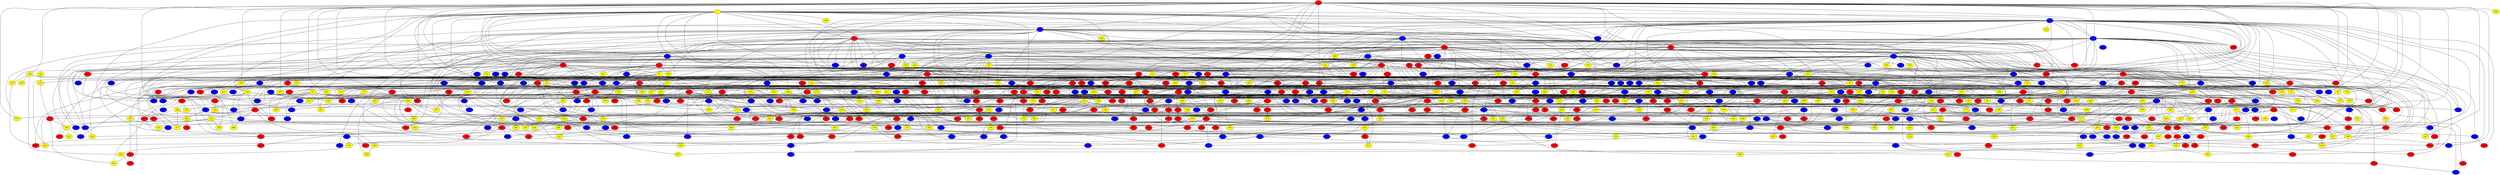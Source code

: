 graph {
0 [style = filled fillcolor = red];
1 [style = filled fillcolor = yellow];
2 [style = filled fillcolor = blue];
3 [style = filled fillcolor = blue];
4 [style = filled fillcolor = blue];
5 [style = filled fillcolor = red];
6 [style = filled fillcolor = blue];
7 [style = filled fillcolor = blue];
8 [style = filled fillcolor = blue];
9 [style = filled fillcolor = blue];
10 [style = filled fillcolor = red];
11 [style = filled fillcolor = blue];
12 [style = filled fillcolor = red];
13 [style = filled fillcolor = red];
14 [style = filled fillcolor = blue];
15 [style = filled fillcolor = blue];
16 [style = filled fillcolor = yellow];
17 [style = filled fillcolor = blue];
18 [style = filled fillcolor = yellow];
19 [style = filled fillcolor = red];
20 [style = filled fillcolor = red];
21 [style = filled fillcolor = red];
22 [style = filled fillcolor = red];
23 [style = filled fillcolor = red];
24 [style = filled fillcolor = yellow];
25 [style = filled fillcolor = yellow];
26 [style = filled fillcolor = red];
27 [style = filled fillcolor = red];
28 [style = filled fillcolor = blue];
29 [style = filled fillcolor = blue];
30 [style = filled fillcolor = blue];
31 [style = filled fillcolor = yellow];
32 [style = filled fillcolor = yellow];
33 [style = filled fillcolor = yellow];
34 [style = filled fillcolor = yellow];
35 [style = filled fillcolor = blue];
36 [style = filled fillcolor = blue];
37 [style = filled fillcolor = red];
38 [style = filled fillcolor = blue];
39 [style = filled fillcolor = red];
40 [style = filled fillcolor = yellow];
41 [style = filled fillcolor = yellow];
42 [style = filled fillcolor = blue];
43 [style = filled fillcolor = red];
44 [style = filled fillcolor = blue];
45 [style = filled fillcolor = blue];
46 [style = filled fillcolor = blue];
47 [style = filled fillcolor = red];
48 [style = filled fillcolor = red];
49 [style = filled fillcolor = red];
50 [style = filled fillcolor = red];
51 [style = filled fillcolor = blue];
52 [style = filled fillcolor = blue];
53 [style = filled fillcolor = red];
54 [style = filled fillcolor = yellow];
55 [style = filled fillcolor = red];
56 [style = filled fillcolor = blue];
57 [style = filled fillcolor = blue];
58 [style = filled fillcolor = red];
59 [style = filled fillcolor = yellow];
60 [style = filled fillcolor = yellow];
61 [style = filled fillcolor = blue];
62 [style = filled fillcolor = yellow];
63 [style = filled fillcolor = blue];
64 [style = filled fillcolor = blue];
65 [style = filled fillcolor = yellow];
66 [style = filled fillcolor = blue];
67 [style = filled fillcolor = blue];
68 [style = filled fillcolor = red];
69 [style = filled fillcolor = blue];
70 [style = filled fillcolor = blue];
71 [style = filled fillcolor = red];
72 [style = filled fillcolor = yellow];
73 [style = filled fillcolor = red];
74 [style = filled fillcolor = red];
75 [style = filled fillcolor = yellow];
76 [style = filled fillcolor = red];
77 [style = filled fillcolor = yellow];
78 [style = filled fillcolor = blue];
79 [style = filled fillcolor = blue];
80 [style = filled fillcolor = blue];
81 [style = filled fillcolor = red];
82 [style = filled fillcolor = yellow];
83 [style = filled fillcolor = yellow];
84 [style = filled fillcolor = yellow];
85 [style = filled fillcolor = blue];
86 [style = filled fillcolor = blue];
87 [style = filled fillcolor = yellow];
88 [style = filled fillcolor = red];
89 [style = filled fillcolor = red];
90 [style = filled fillcolor = yellow];
91 [style = filled fillcolor = red];
92 [style = filled fillcolor = red];
93 [style = filled fillcolor = yellow];
94 [style = filled fillcolor = blue];
95 [style = filled fillcolor = red];
96 [style = filled fillcolor = red];
97 [style = filled fillcolor = blue];
98 [style = filled fillcolor = red];
99 [style = filled fillcolor = yellow];
100 [style = filled fillcolor = yellow];
101 [style = filled fillcolor = red];
102 [style = filled fillcolor = red];
103 [style = filled fillcolor = red];
104 [style = filled fillcolor = yellow];
105 [style = filled fillcolor = red];
106 [style = filled fillcolor = yellow];
107 [style = filled fillcolor = yellow];
108 [style = filled fillcolor = yellow];
109 [style = filled fillcolor = yellow];
110 [style = filled fillcolor = blue];
111 [style = filled fillcolor = red];
112 [style = filled fillcolor = red];
113 [style = filled fillcolor = red];
114 [style = filled fillcolor = yellow];
115 [style = filled fillcolor = red];
116 [style = filled fillcolor = red];
117 [style = filled fillcolor = blue];
118 [style = filled fillcolor = blue];
119 [style = filled fillcolor = yellow];
120 [style = filled fillcolor = red];
121 [style = filled fillcolor = yellow];
122 [style = filled fillcolor = yellow];
123 [style = filled fillcolor = red];
124 [style = filled fillcolor = red];
125 [style = filled fillcolor = blue];
126 [style = filled fillcolor = blue];
127 [style = filled fillcolor = yellow];
128 [style = filled fillcolor = yellow];
129 [style = filled fillcolor = blue];
130 [style = filled fillcolor = blue];
131 [style = filled fillcolor = red];
132 [style = filled fillcolor = yellow];
133 [style = filled fillcolor = red];
134 [style = filled fillcolor = blue];
135 [style = filled fillcolor = red];
136 [style = filled fillcolor = red];
137 [style = filled fillcolor = yellow];
138 [style = filled fillcolor = red];
139 [style = filled fillcolor = blue];
140 [style = filled fillcolor = yellow];
141 [style = filled fillcolor = blue];
142 [style = filled fillcolor = yellow];
143 [style = filled fillcolor = red];
144 [style = filled fillcolor = red];
145 [style = filled fillcolor = blue];
146 [style = filled fillcolor = yellow];
147 [style = filled fillcolor = yellow];
148 [style = filled fillcolor = blue];
149 [style = filled fillcolor = red];
150 [style = filled fillcolor = red];
151 [style = filled fillcolor = blue];
152 [style = filled fillcolor = yellow];
153 [style = filled fillcolor = red];
154 [style = filled fillcolor = blue];
155 [style = filled fillcolor = blue];
156 [style = filled fillcolor = yellow];
157 [style = filled fillcolor = red];
158 [style = filled fillcolor = blue];
159 [style = filled fillcolor = red];
160 [style = filled fillcolor = blue];
161 [style = filled fillcolor = red];
162 [style = filled fillcolor = blue];
163 [style = filled fillcolor = yellow];
164 [style = filled fillcolor = red];
165 [style = filled fillcolor = red];
166 [style = filled fillcolor = red];
167 [style = filled fillcolor = yellow];
168 [style = filled fillcolor = blue];
169 [style = filled fillcolor = red];
170 [style = filled fillcolor = red];
171 [style = filled fillcolor = yellow];
172 [style = filled fillcolor = red];
173 [style = filled fillcolor = yellow];
174 [style = filled fillcolor = red];
175 [style = filled fillcolor = blue];
176 [style = filled fillcolor = blue];
177 [style = filled fillcolor = yellow];
178 [style = filled fillcolor = yellow];
179 [style = filled fillcolor = blue];
180 [style = filled fillcolor = yellow];
181 [style = filled fillcolor = yellow];
182 [style = filled fillcolor = blue];
183 [style = filled fillcolor = red];
184 [style = filled fillcolor = red];
185 [style = filled fillcolor = yellow];
186 [style = filled fillcolor = red];
187 [style = filled fillcolor = red];
188 [style = filled fillcolor = yellow];
189 [style = filled fillcolor = yellow];
190 [style = filled fillcolor = blue];
191 [style = filled fillcolor = red];
192 [style = filled fillcolor = red];
193 [style = filled fillcolor = blue];
194 [style = filled fillcolor = blue];
195 [style = filled fillcolor = yellow];
196 [style = filled fillcolor = red];
197 [style = filled fillcolor = red];
198 [style = filled fillcolor = yellow];
199 [style = filled fillcolor = yellow];
200 [style = filled fillcolor = red];
201 [style = filled fillcolor = yellow];
202 [style = filled fillcolor = yellow];
203 [style = filled fillcolor = red];
204 [style = filled fillcolor = red];
205 [style = filled fillcolor = red];
206 [style = filled fillcolor = red];
207 [style = filled fillcolor = yellow];
208 [style = filled fillcolor = yellow];
209 [style = filled fillcolor = yellow];
210 [style = filled fillcolor = yellow];
211 [style = filled fillcolor = red];
212 [style = filled fillcolor = red];
213 [style = filled fillcolor = red];
214 [style = filled fillcolor = yellow];
215 [style = filled fillcolor = yellow];
216 [style = filled fillcolor = red];
217 [style = filled fillcolor = yellow];
218 [style = filled fillcolor = blue];
219 [style = filled fillcolor = blue];
220 [style = filled fillcolor = yellow];
221 [style = filled fillcolor = red];
222 [style = filled fillcolor = red];
223 [style = filled fillcolor = yellow];
224 [style = filled fillcolor = yellow];
225 [style = filled fillcolor = blue];
226 [style = filled fillcolor = yellow];
227 [style = filled fillcolor = yellow];
228 [style = filled fillcolor = blue];
229 [style = filled fillcolor = red];
230 [style = filled fillcolor = red];
231 [style = filled fillcolor = yellow];
232 [style = filled fillcolor = yellow];
233 [style = filled fillcolor = red];
234 [style = filled fillcolor = red];
235 [style = filled fillcolor = red];
236 [style = filled fillcolor = yellow];
237 [style = filled fillcolor = red];
238 [style = filled fillcolor = yellow];
239 [style = filled fillcolor = red];
240 [style = filled fillcolor = red];
241 [style = filled fillcolor = yellow];
242 [style = filled fillcolor = blue];
243 [style = filled fillcolor = yellow];
244 [style = filled fillcolor = blue];
245 [style = filled fillcolor = blue];
246 [style = filled fillcolor = blue];
247 [style = filled fillcolor = blue];
248 [style = filled fillcolor = yellow];
249 [style = filled fillcolor = blue];
250 [style = filled fillcolor = red];
251 [style = filled fillcolor = yellow];
252 [style = filled fillcolor = yellow];
253 [style = filled fillcolor = red];
254 [style = filled fillcolor = blue];
255 [style = filled fillcolor = red];
256 [style = filled fillcolor = blue];
257 [style = filled fillcolor = red];
258 [style = filled fillcolor = yellow];
259 [style = filled fillcolor = blue];
260 [style = filled fillcolor = yellow];
261 [style = filled fillcolor = red];
262 [style = filled fillcolor = red];
263 [style = filled fillcolor = red];
264 [style = filled fillcolor = red];
265 [style = filled fillcolor = yellow];
266 [style = filled fillcolor = red];
267 [style = filled fillcolor = yellow];
268 [style = filled fillcolor = yellow];
269 [style = filled fillcolor = red];
270 [style = filled fillcolor = yellow];
271 [style = filled fillcolor = yellow];
272 [style = filled fillcolor = red];
273 [style = filled fillcolor = red];
274 [style = filled fillcolor = blue];
275 [style = filled fillcolor = red];
276 [style = filled fillcolor = yellow];
277 [style = filled fillcolor = yellow];
278 [style = filled fillcolor = red];
279 [style = filled fillcolor = red];
280 [style = filled fillcolor = yellow];
281 [style = filled fillcolor = red];
282 [style = filled fillcolor = blue];
283 [style = filled fillcolor = yellow];
284 [style = filled fillcolor = red];
285 [style = filled fillcolor = red];
286 [style = filled fillcolor = blue];
287 [style = filled fillcolor = yellow];
288 [style = filled fillcolor = blue];
289 [style = filled fillcolor = red];
290 [style = filled fillcolor = blue];
291 [style = filled fillcolor = blue];
292 [style = filled fillcolor = yellow];
293 [style = filled fillcolor = yellow];
294 [style = filled fillcolor = yellow];
295 [style = filled fillcolor = yellow];
296 [style = filled fillcolor = yellow];
297 [style = filled fillcolor = red];
298 [style = filled fillcolor = blue];
299 [style = filled fillcolor = red];
300 [style = filled fillcolor = yellow];
301 [style = filled fillcolor = red];
302 [style = filled fillcolor = yellow];
303 [style = filled fillcolor = yellow];
304 [style = filled fillcolor = red];
305 [style = filled fillcolor = red];
306 [style = filled fillcolor = red];
307 [style = filled fillcolor = yellow];
308 [style = filled fillcolor = yellow];
309 [style = filled fillcolor = blue];
310 [style = filled fillcolor = red];
311 [style = filled fillcolor = red];
312 [style = filled fillcolor = yellow];
313 [style = filled fillcolor = red];
314 [style = filled fillcolor = yellow];
315 [style = filled fillcolor = red];
316 [style = filled fillcolor = yellow];
317 [style = filled fillcolor = yellow];
318 [style = filled fillcolor = red];
319 [style = filled fillcolor = yellow];
320 [style = filled fillcolor = red];
321 [style = filled fillcolor = red];
322 [style = filled fillcolor = yellow];
323 [style = filled fillcolor = red];
324 [style = filled fillcolor = red];
325 [style = filled fillcolor = blue];
326 [style = filled fillcolor = yellow];
327 [style = filled fillcolor = red];
328 [style = filled fillcolor = blue];
329 [style = filled fillcolor = red];
330 [style = filled fillcolor = yellow];
331 [style = filled fillcolor = blue];
332 [style = filled fillcolor = yellow];
333 [style = filled fillcolor = yellow];
334 [style = filled fillcolor = yellow];
335 [style = filled fillcolor = red];
336 [style = filled fillcolor = blue];
337 [style = filled fillcolor = blue];
338 [style = filled fillcolor = yellow];
339 [style = filled fillcolor = blue];
340 [style = filled fillcolor = yellow];
341 [style = filled fillcolor = blue];
342 [style = filled fillcolor = blue];
343 [style = filled fillcolor = blue];
344 [style = filled fillcolor = red];
345 [style = filled fillcolor = red];
346 [style = filled fillcolor = red];
347 [style = filled fillcolor = red];
348 [style = filled fillcolor = blue];
349 [style = filled fillcolor = yellow];
350 [style = filled fillcolor = blue];
351 [style = filled fillcolor = red];
352 [style = filled fillcolor = yellow];
353 [style = filled fillcolor = yellow];
354 [style = filled fillcolor = red];
355 [style = filled fillcolor = yellow];
356 [style = filled fillcolor = red];
357 [style = filled fillcolor = yellow];
358 [style = filled fillcolor = yellow];
359 [style = filled fillcolor = blue];
360 [style = filled fillcolor = blue];
361 [style = filled fillcolor = blue];
362 [style = filled fillcolor = yellow];
363 [style = filled fillcolor = blue];
364 [style = filled fillcolor = blue];
365 [style = filled fillcolor = red];
366 [style = filled fillcolor = yellow];
367 [style = filled fillcolor = yellow];
368 [style = filled fillcolor = yellow];
369 [style = filled fillcolor = red];
370 [style = filled fillcolor = red];
371 [style = filled fillcolor = yellow];
372 [style = filled fillcolor = yellow];
373 [style = filled fillcolor = red];
374 [style = filled fillcolor = yellow];
375 [style = filled fillcolor = red];
376 [style = filled fillcolor = yellow];
377 [style = filled fillcolor = blue];
378 [style = filled fillcolor = yellow];
379 [style = filled fillcolor = blue];
380 [style = filled fillcolor = blue];
381 [style = filled fillcolor = blue];
382 [style = filled fillcolor = blue];
383 [style = filled fillcolor = red];
384 [style = filled fillcolor = yellow];
385 [style = filled fillcolor = yellow];
386 [style = filled fillcolor = red];
387 [style = filled fillcolor = yellow];
388 [style = filled fillcolor = blue];
389 [style = filled fillcolor = red];
390 [style = filled fillcolor = red];
391 [style = filled fillcolor = yellow];
392 [style = filled fillcolor = red];
393 [style = filled fillcolor = blue];
394 [style = filled fillcolor = yellow];
395 [style = filled fillcolor = blue];
396 [style = filled fillcolor = red];
397 [style = filled fillcolor = blue];
398 [style = filled fillcolor = red];
399 [style = filled fillcolor = blue];
400 [style = filled fillcolor = red];
401 [style = filled fillcolor = blue];
402 [style = filled fillcolor = red];
403 [style = filled fillcolor = blue];
404 [style = filled fillcolor = yellow];
405 [style = filled fillcolor = red];
406 [style = filled fillcolor = blue];
407 [style = filled fillcolor = blue];
408 [style = filled fillcolor = yellow];
409 [style = filled fillcolor = yellow];
410 [style = filled fillcolor = blue];
411 [style = filled fillcolor = yellow];
412 [style = filled fillcolor = blue];
413 [style = filled fillcolor = yellow];
414 [style = filled fillcolor = yellow];
415 [style = filled fillcolor = yellow];
416 [style = filled fillcolor = blue];
417 [style = filled fillcolor = yellow];
418 [style = filled fillcolor = blue];
419 [style = filled fillcolor = red];
420 [style = filled fillcolor = red];
421 [style = filled fillcolor = red];
422 [style = filled fillcolor = red];
423 [style = filled fillcolor = yellow];
424 [style = filled fillcolor = yellow];
425 [style = filled fillcolor = yellow];
426 [style = filled fillcolor = blue];
427 [style = filled fillcolor = red];
428 [style = filled fillcolor = yellow];
429 [style = filled fillcolor = yellow];
430 [style = filled fillcolor = blue];
431 [style = filled fillcolor = yellow];
432 [style = filled fillcolor = blue];
433 [style = filled fillcolor = yellow];
434 [style = filled fillcolor = blue];
435 [style = filled fillcolor = red];
436 [style = filled fillcolor = blue];
437 [style = filled fillcolor = blue];
438 [style = filled fillcolor = yellow];
439 [style = filled fillcolor = yellow];
440 [style = filled fillcolor = red];
441 [style = filled fillcolor = yellow];
442 [style = filled fillcolor = yellow];
443 [style = filled fillcolor = yellow];
444 [style = filled fillcolor = red];
445 [style = filled fillcolor = yellow];
446 [style = filled fillcolor = yellow];
447 [style = filled fillcolor = blue];
448 [style = filled fillcolor = red];
449 [style = filled fillcolor = yellow];
450 [style = filled fillcolor = blue];
451 [style = filled fillcolor = blue];
452 [style = filled fillcolor = blue];
453 [style = filled fillcolor = blue];
454 [style = filled fillcolor = yellow];
455 [style = filled fillcolor = yellow];
456 [style = filled fillcolor = red];
457 [style = filled fillcolor = blue];
458 [style = filled fillcolor = red];
459 [style = filled fillcolor = red];
460 [style = filled fillcolor = blue];
461 [style = filled fillcolor = yellow];
462 [style = filled fillcolor = yellow];
463 [style = filled fillcolor = blue];
464 [style = filled fillcolor = yellow];
465 [style = filled fillcolor = red];
466 [style = filled fillcolor = yellow];
467 [style = filled fillcolor = yellow];
468 [style = filled fillcolor = yellow];
469 [style = filled fillcolor = yellow];
470 [style = filled fillcolor = blue];
471 [style = filled fillcolor = red];
472 [style = filled fillcolor = red];
473 [style = filled fillcolor = red];
474 [style = filled fillcolor = yellow];
475 [style = filled fillcolor = blue];
476 [style = filled fillcolor = yellow];
477 [style = filled fillcolor = red];
478 [style = filled fillcolor = red];
479 [style = filled fillcolor = yellow];
480 [style = filled fillcolor = blue];
481 [style = filled fillcolor = red];
482 [style = filled fillcolor = red];
483 [style = filled fillcolor = yellow];
484 [style = filled fillcolor = blue];
485 [style = filled fillcolor = red];
486 [style = filled fillcolor = blue];
487 [style = filled fillcolor = yellow];
488 [style = filled fillcolor = yellow];
489 [style = filled fillcolor = blue];
490 [style = filled fillcolor = red];
491 [style = filled fillcolor = blue];
492 [style = filled fillcolor = yellow];
493 [style = filled fillcolor = yellow];
494 [style = filled fillcolor = blue];
495 [style = filled fillcolor = yellow];
496 [style = filled fillcolor = yellow];
497 [style = filled fillcolor = yellow];
498 [style = filled fillcolor = red];
499 [style = filled fillcolor = yellow];
500 [style = filled fillcolor = blue];
501 [style = filled fillcolor = red];
502 [style = filled fillcolor = blue];
503 [style = filled fillcolor = blue];
504 [style = filled fillcolor = blue];
505 [style = filled fillcolor = blue];
506 [style = filled fillcolor = red];
507 [style = filled fillcolor = yellow];
508 [style = filled fillcolor = red];
509 [style = filled fillcolor = blue];
510 [style = filled fillcolor = red];
511 [style = filled fillcolor = blue];
512 [style = filled fillcolor = red];
513 [style = filled fillcolor = red];
514 [style = filled fillcolor = blue];
515 [style = filled fillcolor = yellow];
516 [style = filled fillcolor = red];
517 [style = filled fillcolor = red];
518 [style = filled fillcolor = blue];
519 [style = filled fillcolor = red];
520 [style = filled fillcolor = blue];
521 [style = filled fillcolor = blue];
522 [style = filled fillcolor = red];
523 [style = filled fillcolor = yellow];
524 [style = filled fillcolor = blue];
525 [style = filled fillcolor = yellow];
526 [style = filled fillcolor = yellow];
527 [style = filled fillcolor = blue];
528 [style = filled fillcolor = yellow];
529 [style = filled fillcolor = red];
530 [style = filled fillcolor = yellow];
531 [style = filled fillcolor = yellow];
532 [style = filled fillcolor = blue];
533 [style = filled fillcolor = red];
534 [style = filled fillcolor = blue];
535 [style = filled fillcolor = blue];
536 [style = filled fillcolor = yellow];
537 [style = filled fillcolor = blue];
538 [style = filled fillcolor = blue];
539 [style = filled fillcolor = red];
540 [style = filled fillcolor = blue];
541 [style = filled fillcolor = blue];
542 [style = filled fillcolor = yellow];
543 [style = filled fillcolor = red];
544 [style = filled fillcolor = blue];
545 [style = filled fillcolor = yellow];
546 [style = filled fillcolor = yellow];
547 [style = filled fillcolor = red];
548 [style = filled fillcolor = blue];
549 [style = filled fillcolor = red];
550 [style = filled fillcolor = yellow];
551 [style = filled fillcolor = red];
552 [style = filled fillcolor = red];
553 [style = filled fillcolor = yellow];
554 [style = filled fillcolor = blue];
555 [style = filled fillcolor = yellow];
556 [style = filled fillcolor = red];
557 [style = filled fillcolor = blue];
558 [style = filled fillcolor = yellow];
559 [style = filled fillcolor = yellow];
560 [style = filled fillcolor = blue];
561 [style = filled fillcolor = red];
562 [style = filled fillcolor = yellow];
563 [style = filled fillcolor = blue];
564 [style = filled fillcolor = red];
565 [style = filled fillcolor = yellow];
566 [style = filled fillcolor = yellow];
567 [style = filled fillcolor = yellow];
568 [style = filled fillcolor = red];
569 [style = filled fillcolor = yellow];
570 [style = filled fillcolor = blue];
571 [style = filled fillcolor = blue];
572 [style = filled fillcolor = yellow];
573 [style = filled fillcolor = yellow];
574 [style = filled fillcolor = red];
575 [style = filled fillcolor = blue];
576 [style = filled fillcolor = blue];
577 [style = filled fillcolor = red];
578 [style = filled fillcolor = yellow];
579 [style = filled fillcolor = blue];
580 [style = filled fillcolor = red];
581 [style = filled fillcolor = yellow];
582 [style = filled fillcolor = red];
583 [style = filled fillcolor = red];
584 [style = filled fillcolor = yellow];
585 [style = filled fillcolor = yellow];
586 [style = filled fillcolor = red];
587 [style = filled fillcolor = red];
588 [style = filled fillcolor = red];
589 [style = filled fillcolor = red];
590 [style = filled fillcolor = yellow];
591 [style = filled fillcolor = yellow];
592 [style = filled fillcolor = blue];
593 [style = filled fillcolor = blue];
594 [style = filled fillcolor = yellow];
595 [style = filled fillcolor = yellow];
596 [style = filled fillcolor = yellow];
597 [style = filled fillcolor = blue];
598 [style = filled fillcolor = red];
599 [style = filled fillcolor = red];
600 [style = filled fillcolor = blue];
601 [style = filled fillcolor = yellow];
602 [style = filled fillcolor = red];
603 [style = filled fillcolor = red];
604 [style = filled fillcolor = red];
605 [style = filled fillcolor = blue];
606 [style = filled fillcolor = yellow];
607 [style = filled fillcolor = red];
608 [style = filled fillcolor = red];
609 [style = filled fillcolor = blue];
610 [style = filled fillcolor = red];
611 [style = filled fillcolor = red];
612 [style = filled fillcolor = blue];
613 [style = filled fillcolor = red];
614 [style = filled fillcolor = yellow];
615 [style = filled fillcolor = blue];
616 [style = filled fillcolor = blue];
617 [style = filled fillcolor = red];
618 [style = filled fillcolor = yellow];
619 [style = filled fillcolor = blue];
620 [style = filled fillcolor = red];
621 [style = filled fillcolor = yellow];
622 [style = filled fillcolor = blue];
623 [style = filled fillcolor = red];
624 [style = filled fillcolor = blue];
625 [style = filled fillcolor = blue];
626 [style = filled fillcolor = blue];
627 [style = filled fillcolor = yellow];
628 [style = filled fillcolor = red];
629 [style = filled fillcolor = red];
630 [style = filled fillcolor = blue];
631 [style = filled fillcolor = red];
632 [style = filled fillcolor = red];
633 [style = filled fillcolor = blue];
634 [style = filled fillcolor = yellow];
635 [style = filled fillcolor = red];
636 [style = filled fillcolor = blue];
637 [style = filled fillcolor = red];
638 [style = filled fillcolor = yellow];
639 [style = filled fillcolor = blue];
640 [style = filled fillcolor = blue];
641 [style = filled fillcolor = blue];
642 [style = filled fillcolor = red];
643 [style = filled fillcolor = blue];
644 [style = filled fillcolor = red];
645 [style = filled fillcolor = yellow];
646 [style = filled fillcolor = blue];
647 [style = filled fillcolor = red];
648 [style = filled fillcolor = yellow];
649 [style = filled fillcolor = red];
650 [style = filled fillcolor = red];
651 [style = filled fillcolor = yellow];
652 [style = filled fillcolor = yellow];
653 [style = filled fillcolor = yellow];
654 [style = filled fillcolor = blue];
655 [style = filled fillcolor = red];
656 [style = filled fillcolor = yellow];
657 [style = filled fillcolor = red];
658 [style = filled fillcolor = blue];
659 [style = filled fillcolor = yellow];
660 [style = filled fillcolor = red];
661 [style = filled fillcolor = red];
662 [style = filled fillcolor = blue];
663 [style = filled fillcolor = red];
664 [style = filled fillcolor = yellow];
665 [style = filled fillcolor = yellow];
666 [style = filled fillcolor = red];
667 [style = filled fillcolor = yellow];
668 [style = filled fillcolor = red];
669 [style = filled fillcolor = red];
670 [style = filled fillcolor = yellow];
671 [style = filled fillcolor = red];
672 [style = filled fillcolor = blue];
673 [style = filled fillcolor = blue];
674 [style = filled fillcolor = yellow];
675 [style = filled fillcolor = blue];
676 [style = filled fillcolor = yellow];
677 [style = filled fillcolor = red];
678 [style = filled fillcolor = yellow];
679 [style = filled fillcolor = yellow];
680 [style = filled fillcolor = yellow];
681 [style = filled fillcolor = red];
682 [style = filled fillcolor = yellow];
683 [style = filled fillcolor = yellow];
684 [style = filled fillcolor = red];
685 [style = filled fillcolor = blue];
686 [style = filled fillcolor = yellow];
687 [style = filled fillcolor = yellow];
688 [style = filled fillcolor = blue];
689 [style = filled fillcolor = yellow];
690 [style = filled fillcolor = red];
691 [style = filled fillcolor = yellow];
692 [style = filled fillcolor = red];
693 [style = filled fillcolor = blue];
694 [style = filled fillcolor = blue];
695 [style = filled fillcolor = yellow];
696 [style = filled fillcolor = yellow];
697 [style = filled fillcolor = yellow];
698 [style = filled fillcolor = red];
699 [style = filled fillcolor = blue];
0 -- 12;
0 -- 13;
0 -- 23;
0 -- 25;
0 -- 26;
0 -- 37;
0 -- 45;
0 -- 48;
0 -- 49;
0 -- 55;
0 -- 56;
0 -- 61;
0 -- 75;
0 -- 76;
0 -- 129;
0 -- 138;
0 -- 143;
0 -- 178;
0 -- 181;
0 -- 188;
0 -- 205;
0 -- 253;
0 -- 272;
0 -- 276;
0 -- 282;
0 -- 294;
0 -- 364;
0 -- 366;
0 -- 387;
0 -- 393;
0 -- 468;
0 -- 525;
0 -- 548;
0 -- 576;
0 -- 4;
0 -- 3;
0 -- 2;
0 -- 1;
0 -- 681;
1 -- 2;
1 -- 3;
1 -- 5;
1 -- 8;
1 -- 13;
1 -- 15;
1 -- 21;
1 -- 25;
1 -- 39;
1 -- 65;
1 -- 67;
1 -- 70;
1 -- 89;
1 -- 104;
1 -- 128;
1 -- 145;
1 -- 146;
1 -- 153;
1 -- 164;
1 -- 187;
1 -- 193;
1 -- 224;
1 -- 281;
1 -- 313;
1 -- 332;
1 -- 369;
1 -- 415;
1 -- 453;
1 -- 496;
1 -- 558;
2 -- 3;
2 -- 4;
2 -- 6;
2 -- 8;
2 -- 20;
2 -- 22;
2 -- 35;
2 -- 40;
2 -- 99;
2 -- 105;
2 -- 150;
2 -- 163;
2 -- 179;
2 -- 184;
2 -- 202;
2 -- 230;
2 -- 253;
2 -- 257;
2 -- 298;
2 -- 302;
2 -- 315;
2 -- 344;
2 -- 463;
2 -- 482;
2 -- 484;
2 -- 537;
2 -- 570;
2 -- 571;
2 -- 605;
2 -- 649;
2 -- 666;
2 -- 668;
2 -- 671;
2 -- 691;
3 -- 8;
3 -- 10;
3 -- 12;
3 -- 28;
3 -- 34;
3 -- 42;
3 -- 45;
3 -- 53;
3 -- 71;
3 -- 79;
3 -- 87;
3 -- 91;
3 -- 184;
3 -- 190;
3 -- 235;
3 -- 246;
3 -- 285;
3 -- 339;
3 -- 341;
3 -- 361;
3 -- 421;
3 -- 494;
3 -- 514;
3 -- 521;
3 -- 563;
3 -- 570;
3 -- 574;
3 -- 579;
4 -- 5;
4 -- 6;
4 -- 7;
4 -- 10;
4 -- 24;
4 -- 28;
4 -- 100;
4 -- 104;
4 -- 148;
4 -- 204;
4 -- 215;
4 -- 239;
4 -- 269;
4 -- 334;
4 -- 335;
4 -- 336;
4 -- 416;
4 -- 427;
4 -- 447;
4 -- 455;
4 -- 477;
4 -- 537;
4 -- 545;
4 -- 554;
4 -- 562;
4 -- 584;
4 -- 595;
5 -- 9;
5 -- 12;
5 -- 14;
5 -- 17;
5 -- 36;
5 -- 51;
5 -- 74;
5 -- 97;
5 -- 100;
5 -- 101;
5 -- 176;
5 -- 177;
5 -- 276;
5 -- 319;
5 -- 340;
5 -- 394;
5 -- 429;
5 -- 684;
5 -- 688;
5 -- 695;
6 -- 10;
6 -- 16;
6 -- 17;
6 -- 46;
6 -- 67;
6 -- 69;
6 -- 132;
6 -- 137;
6 -- 140;
6 -- 152;
6 -- 250;
6 -- 261;
6 -- 273;
6 -- 330;
6 -- 374;
6 -- 392;
6 -- 402;
6 -- 542;
6 -- 638;
6 -- 680;
6 -- 696;
7 -- 20;
7 -- 65;
7 -- 97;
7 -- 128;
7 -- 354;
7 -- 400;
7 -- 664;
8 -- 9;
8 -- 11;
8 -- 18;
8 -- 22;
8 -- 32;
8 -- 35;
8 -- 38;
8 -- 42;
8 -- 44;
8 -- 66;
8 -- 78;
8 -- 85;
8 -- 88;
8 -- 89;
8 -- 140;
8 -- 147;
8 -- 148;
8 -- 154;
8 -- 253;
8 -- 257;
8 -- 267;
8 -- 305;
8 -- 346;
8 -- 356;
8 -- 371;
8 -- 432;
8 -- 442;
8 -- 449;
8 -- 466;
8 -- 527;
8 -- 565;
8 -- 582;
9 -- 37;
9 -- 69;
9 -- 70;
9 -- 92;
9 -- 93;
9 -- 101;
9 -- 110;
9 -- 120;
9 -- 161;
9 -- 202;
9 -- 206;
9 -- 217;
9 -- 220;
9 -- 254;
9 -- 337;
9 -- 347;
9 -- 398;
9 -- 416;
9 -- 438;
9 -- 516;
9 -- 527;
9 -- 533;
9 -- 550;
9 -- 589;
10 -- 11;
10 -- 15;
10 -- 16;
10 -- 23;
10 -- 24;
10 -- 34;
10 -- 50;
10 -- 68;
10 -- 90;
10 -- 98;
10 -- 111;
10 -- 154;
10 -- 158;
10 -- 162;
10 -- 191;
10 -- 206;
10 -- 213;
10 -- 220;
10 -- 221;
10 -- 244;
10 -- 267;
10 -- 300;
10 -- 310;
10 -- 318;
10 -- 363;
10 -- 379;
10 -- 432;
10 -- 510;
10 -- 580;
10 -- 625;
10 -- 680;
10 -- 692;
11 -- 56;
11 -- 190;
11 -- 249;
11 -- 259;
11 -- 306;
11 -- 316;
11 -- 328;
11 -- 341;
11 -- 353;
12 -- 14;
12 -- 17;
12 -- 19;
12 -- 32;
12 -- 72;
12 -- 79;
12 -- 82;
12 -- 88;
12 -- 95;
12 -- 153;
12 -- 162;
12 -- 245;
12 -- 275;
12 -- 361;
12 -- 389;
12 -- 423;
12 -- 531;
12 -- 664;
13 -- 28;
13 -- 29;
13 -- 31;
13 -- 44;
13 -- 55;
13 -- 58;
13 -- 96;
13 -- 105;
13 -- 112;
13 -- 131;
13 -- 177;
13 -- 183;
13 -- 218;
13 -- 235;
13 -- 263;
13 -- 352;
13 -- 381;
13 -- 416;
13 -- 430;
13 -- 495;
13 -- 508;
13 -- 509;
13 -- 519;
13 -- 654;
14 -- 18;
14 -- 19;
14 -- 40;
14 -- 68;
14 -- 80;
14 -- 84;
14 -- 93;
14 -- 98;
14 -- 112;
14 -- 126;
14 -- 168;
14 -- 185;
14 -- 232;
14 -- 266;
14 -- 296;
14 -- 309;
14 -- 375;
14 -- 387;
14 -- 402;
14 -- 429;
14 -- 531;
14 -- 580;
14 -- 602;
14 -- 606;
14 -- 684;
15 -- 21;
15 -- 31;
15 -- 58;
15 -- 174;
15 -- 193;
15 -- 210;
15 -- 298;
15 -- 414;
15 -- 467;
15 -- 549;
16 -- 40;
16 -- 94;
16 -- 98;
16 -- 103;
16 -- 124;
16 -- 243;
16 -- 283;
16 -- 407;
16 -- 525;
16 -- 529;
16 -- 611;
16 -- 626;
16 -- 633;
16 -- 641;
17 -- 18;
17 -- 22;
17 -- 24;
17 -- 33;
17 -- 154;
17 -- 164;
17 -- 179;
17 -- 189;
17 -- 401;
17 -- 460;
17 -- 463;
17 -- 530;
17 -- 554;
17 -- 666;
18 -- 27;
18 -- 41;
18 -- 49;
18 -- 173;
18 -- 247;
18 -- 324;
19 -- 23;
19 -- 26;
19 -- 47;
19 -- 72;
19 -- 73;
19 -- 125;
19 -- 144;
19 -- 150;
19 -- 172;
19 -- 179;
19 -- 237;
19 -- 325;
19 -- 329;
19 -- 399;
19 -- 408;
19 -- 469;
19 -- 518;
19 -- 588;
20 -- 39;
20 -- 51;
20 -- 87;
20 -- 187;
20 -- 196;
20 -- 221;
20 -- 261;
20 -- 296;
20 -- 372;
20 -- 375;
20 -- 383;
20 -- 466;
20 -- 563;
20 -- 568;
20 -- 693;
20 -- 694;
21 -- 30;
21 -- 31;
21 -- 34;
21 -- 61;
21 -- 94;
21 -- 112;
21 -- 114;
21 -- 219;
21 -- 286;
21 -- 291;
21 -- 321;
21 -- 367;
21 -- 441;
21 -- 584;
21 -- 627;
22 -- 35;
22 -- 37;
22 -- 72;
22 -- 85;
22 -- 133;
22 -- 203;
22 -- 217;
22 -- 302;
22 -- 317;
22 -- 361;
22 -- 379;
22 -- 394;
22 -- 396;
22 -- 399;
22 -- 433;
22 -- 500;
22 -- 568;
22 -- 571;
22 -- 681;
23 -- 108;
23 -- 142;
23 -- 197;
23 -- 271;
23 -- 474;
23 -- 498;
23 -- 585;
23 -- 689;
24 -- 142;
24 -- 246;
24 -- 485;
25 -- 169;
25 -- 240;
25 -- 307;
25 -- 397;
25 -- 406;
25 -- 527;
25 -- 541;
25 -- 573;
26 -- 32;
26 -- 64;
26 -- 90;
26 -- 114;
26 -- 131;
26 -- 169;
26 -- 200;
26 -- 271;
26 -- 311;
26 -- 380;
26 -- 402;
26 -- 427;
26 -- 523;
27 -- 227;
27 -- 231;
28 -- 67;
28 -- 160;
28 -- 258;
28 -- 347;
28 -- 601;
29 -- 43;
29 -- 206;
29 -- 314;
30 -- 56;
30 -- 64;
30 -- 134;
30 -- 185;
30 -- 234;
30 -- 255;
30 -- 452;
30 -- 532;
31 -- 36;
31 -- 52;
31 -- 83;
31 -- 86;
31 -- 100;
31 -- 117;
31 -- 191;
31 -- 279;
31 -- 288;
31 -- 351;
31 -- 359;
31 -- 560;
31 -- 614;
31 -- 642;
31 -- 655;
31 -- 696;
32 -- 333;
32 -- 358;
32 -- 370;
33 -- 66;
33 -- 74;
33 -- 121;
33 -- 123;
33 -- 127;
33 -- 385;
33 -- 454;
34 -- 194;
34 -- 332;
34 -- 399;
35 -- 133;
35 -- 291;
36 -- 290;
36 -- 425;
36 -- 624;
37 -- 141;
37 -- 408;
38 -- 41;
38 -- 73;
38 -- 315;
39 -- 57;
39 -- 99;
39 -- 109;
39 -- 149;
39 -- 237;
39 -- 597;
40 -- 106;
40 -- 126;
40 -- 146;
40 -- 418;
41 -- 45;
41 -- 53;
41 -- 82;
41 -- 121;
41 -- 201;
41 -- 212;
41 -- 254;
41 -- 280;
41 -- 411;
41 -- 444;
42 -- 85;
42 -- 107;
42 -- 147;
42 -- 344;
43 -- 81;
43 -- 256;
43 -- 290;
44 -- 138;
44 -- 181;
44 -- 204;
44 -- 265;
44 -- 343;
44 -- 369;
44 -- 612;
45 -- 99;
45 -- 101;
45 -- 156;
45 -- 342;
45 -- 648;
45 -- 657;
46 -- 52;
46 -- 324;
46 -- 621;
47 -- 167;
47 -- 270;
48 -- 117;
48 -- 234;
48 -- 250;
48 -- 272;
48 -- 320;
48 -- 341;
48 -- 358;
48 -- 469;
48 -- 698;
49 -- 78;
49 -- 96;
49 -- 102;
49 -- 103;
49 -- 107;
49 -- 124;
49 -- 160;
49 -- 192;
49 -- 231;
49 -- 252;
49 -- 293;
49 -- 319;
49 -- 393;
49 -- 509;
49 -- 586;
49 -- 608;
49 -- 610;
50 -- 192;
50 -- 319;
51 -- 62;
51 -- 102;
51 -- 113;
51 -- 199;
51 -- 378;
51 -- 695;
52 -- 59;
52 -- 134;
52 -- 355;
53 -- 54;
53 -- 71;
53 -- 158;
53 -- 268;
53 -- 274;
53 -- 373;
53 -- 495;
53 -- 508;
53 -- 512;
53 -- 678;
54 -- 83;
54 -- 110;
54 -- 142;
54 -- 166;
54 -- 394;
55 -- 62;
55 -- 96;
55 -- 108;
55 -- 490;
55 -- 614;
56 -- 412;
56 -- 424;
56 -- 543;
57 -- 144;
57 -- 294;
57 -- 304;
57 -- 455;
58 -- 84;
58 -- 150;
58 -- 155;
58 -- 160;
58 -- 200;
58 -- 403;
59 -- 69;
59 -- 80;
59 -- 214;
59 -- 306;
59 -- 321;
59 -- 351;
59 -- 434;
60 -- 233;
60 -- 323;
60 -- 442;
60 -- 569;
61 -- 167;
61 -- 671;
61 -- 688;
62 -- 129;
63 -- 224;
63 -- 673;
64 -- 95;
64 -- 239;
64 -- 327;
64 -- 374;
65 -- 107;
65 -- 280;
65 -- 338;
65 -- 350;
65 -- 439;
65 -- 461;
65 -- 495;
65 -- 546;
66 -- 74;
66 -- 165;
66 -- 195;
66 -- 331;
66 -- 350;
66 -- 444;
66 -- 461;
66 -- 467;
66 -- 502;
67 -- 226;
67 -- 240;
67 -- 252;
67 -- 330;
67 -- 486;
67 -- 550;
68 -- 75;
68 -- 440;
68 -- 557;
69 -- 73;
69 -- 76;
69 -- 177;
69 -- 196;
69 -- 266;
69 -- 324;
69 -- 583;
70 -- 109;
70 -- 153;
70 -- 235;
70 -- 255;
70 -- 469;
70 -- 616;
71 -- 118;
71 -- 260;
71 -- 645;
71 -- 656;
72 -- 382;
72 -- 521;
73 -- 407;
73 -- 446;
74 -- 159;
74 -- 215;
74 -- 299;
74 -- 633;
74 -- 634;
75 -- 141;
75 -- 201;
75 -- 285;
75 -- 387;
75 -- 686;
76 -- 86;
76 -- 106;
76 -- 295;
76 -- 390;
76 -- 413;
76 -- 512;
77 -- 247;
77 -- 528;
77 -- 536;
78 -- 236;
78 -- 332;
79 -- 125;
79 -- 225;
79 -- 377;
79 -- 434;
79 -- 480;
80 -- 437;
82 -- 87;
82 -- 158;
82 -- 178;
82 -- 598;
83 -- 123;
83 -- 168;
83 -- 185;
83 -- 291;
83 -- 531;
83 -- 627;
84 -- 189;
84 -- 265;
84 -- 439;
85 -- 116;
85 -- 277;
85 -- 333;
85 -- 620;
86 -- 121;
86 -- 330;
86 -- 370;
87 -- 90;
87 -- 250;
87 -- 255;
87 -- 313;
87 -- 406;
88 -- 650;
89 -- 138;
89 -- 239;
89 -- 257;
89 -- 270;
90 -- 95;
90 -- 115;
90 -- 481;
90 -- 488;
90 -- 570;
91 -- 116;
91 -- 569;
92 -- 105;
92 -- 113;
92 -- 143;
92 -- 493;
92 -- 623;
92 -- 662;
92 -- 684;
93 -- 145;
93 -- 373;
93 -- 411;
94 -- 111;
94 -- 427;
94 -- 581;
95 -- 126;
95 -- 329;
95 -- 646;
95 -- 652;
96 -- 156;
96 -- 211;
98 -- 210;
98 -- 307;
98 -- 547;
99 -- 220;
99 -- 507;
99 -- 659;
100 -- 102;
100 -- 635;
100 -- 689;
102 -- 278;
102 -- 478;
102 -- 488;
102 -- 520;
102 -- 618;
102 -- 637;
102 -- 671;
103 -- 161;
103 -- 162;
103 -- 224;
103 -- 400;
103 -- 617;
104 -- 202;
104 -- 286;
104 -- 388;
104 -- 511;
104 -- 535;
104 -- 669;
105 -- 284;
105 -- 386;
105 -- 494;
105 -- 583;
105 -- 615;
106 -- 208;
106 -- 264;
106 -- 340;
106 -- 365;
106 -- 373;
106 -- 484;
106 -- 545;
106 -- 610;
106 -- 655;
107 -- 195;
107 -- 355;
107 -- 486;
108 -- 207;
108 -- 362;
108 -- 473;
108 -- 552;
108 -- 586;
108 -- 607;
109 -- 645;
110 -- 139;
110 -- 227;
110 -- 346;
111 -- 135;
111 -- 157;
111 -- 249;
111 -- 272;
111 -- 391;
112 -- 114;
112 -- 132;
112 -- 246;
112 -- 256;
112 -- 357;
112 -- 499;
112 -- 539;
112 -- 553;
112 -- 677;
116 -- 165;
116 -- 219;
116 -- 233;
116 -- 414;
116 -- 446;
116 -- 544;
116 -- 626;
117 -- 308;
117 -- 378;
117 -- 551;
117 -- 641;
118 -- 135;
118 -- 136;
118 -- 182;
118 -- 222;
118 -- 242;
118 -- 283;
118 -- 428;
118 -- 605;
118 -- 629;
118 -- 665;
119 -- 170;
119 -- 314;
119 -- 451;
120 -- 308;
120 -- 322;
120 -- 365;
120 -- 410;
120 -- 596;
121 -- 245;
121 -- 410;
121 -- 447;
121 -- 456;
122 -- 127;
124 -- 135;
124 -- 137;
124 -- 170;
124 -- 215;
124 -- 277;
124 -- 363;
124 -- 415;
124 -- 516;
124 -- 529;
124 -- 561;
125 -- 140;
126 -- 149;
126 -- 266;
126 -- 301;
126 -- 382;
126 -- 493;
126 -- 542;
126 -- 640;
127 -- 216;
128 -- 199;
128 -- 364;
129 -- 376;
129 -- 498;
130 -- 566;
130 -- 665;
131 -- 145;
131 -- 216;
131 -- 409;
131 -- 483;
131 -- 613;
131 -- 616;
131 -- 646;
132 -- 238;
132 -- 448;
132 -- 566;
133 -- 172;
133 -- 345;
133 -- 503;
133 -- 564;
134 -- 392;
136 -- 186;
136 -- 198;
136 -- 429;
136 -- 480;
136 -- 528;
136 -- 672;
139 -- 564;
139 -- 604;
140 -- 164;
140 -- 200;
140 -- 205;
141 -- 151;
141 -- 472;
141 -- 633;
142 -- 171;
142 -- 275;
143 -- 441;
144 -- 233;
144 -- 350;
145 -- 450;
146 -- 281;
146 -- 303;
146 -- 309;
146 -- 504;
147 -- 163;
147 -- 533;
147 -- 630;
149 -- 227;
150 -- 483;
150 -- 498;
151 -- 540;
152 -- 168;
152 -- 564;
152 -- 605;
153 -- 194;
153 -- 244;
153 -- 311;
153 -- 322;
153 -- 641;
154 -- 492;
155 -- 209;
156 -- 180;
156 -- 316;
158 -- 173;
158 -- 208;
158 -- 445;
158 -- 489;
158 -- 663;
159 -- 586;
160 -- 226;
160 -- 468;
161 -- 174;
161 -- 189;
161 -- 225;
161 -- 311;
161 -- 364;
161 -- 453;
161 -- 602;
161 -- 630;
161 -- 673;
162 -- 175;
162 -- 192;
162 -- 262;
162 -- 519;
163 -- 166;
163 -- 271;
163 -- 306;
163 -- 420;
163 -- 533;
165 -- 212;
165 -- 228;
165 -- 264;
165 -- 331;
165 -- 381;
165 -- 487;
165 -- 571;
165 -- 593;
166 -- 265;
166 -- 282;
167 -- 175;
167 -- 582;
167 -- 639;
168 -- 207;
168 -- 242;
168 -- 335;
168 -- 356;
168 -- 360;
168 -- 653;
170 -- 669;
171 -- 217;
172 -- 195;
172 -- 456;
172 -- 492;
173 -- 296;
174 -- 193;
174 -- 211;
176 -- 261;
176 -- 313;
177 -- 182;
177 -- 240;
177 -- 613;
179 -- 360;
179 -- 362;
179 -- 615;
180 -- 337;
180 -- 405;
180 -- 457;
181 -- 448;
183 -- 281;
183 -- 430;
185 -- 252;
185 -- 585;
185 -- 687;
186 -- 619;
188 -- 285;
188 -- 345;
188 -- 349;
188 -- 372;
188 -- 674;
190 -- 191;
190 -- 228;
190 -- 237;
190 -- 432;
190 -- 560;
190 -- 613;
190 -- 635;
191 -- 638;
192 -- 204;
192 -- 229;
192 -- 273;
192 -- 395;
192 -- 501;
192 -- 556;
192 -- 568;
192 -- 592;
192 -- 617;
193 -- 209;
193 -- 214;
193 -- 314;
193 -- 454;
194 -- 286;
194 -- 615;
195 -- 269;
195 -- 326;
195 -- 328;
195 -- 696;
196 -- 327;
196 -- 389;
196 -- 677;
197 -- 199;
197 -- 312;
198 -- 407;
199 -- 552;
199 -- 658;
200 -- 258;
201 -- 210;
201 -- 548;
201 -- 652;
202 -- 489;
203 -- 475;
204 -- 326;
204 -- 436;
204 -- 526;
206 -- 422;
206 -- 462;
206 -- 466;
207 -- 212;
207 -- 426;
207 -- 443;
208 -- 273;
209 -- 298;
209 -- 359;
209 -- 644;
210 -- 230;
210 -- 526;
210 -- 543;
211 -- 213;
211 -- 222;
211 -- 283;
211 -- 344;
211 -- 365;
211 -- 660;
212 -- 317;
212 -- 385;
212 -- 435;
213 -- 420;
213 -- 573;
213 -- 699;
214 -- 221;
214 -- 334;
214 -- 346;
214 -- 397;
214 -- 554;
214 -- 594;
215 -- 368;
216 -- 334;
216 -- 683;
217 -- 339;
218 -- 278;
219 -- 631;
221 -- 287;
221 -- 303;
221 -- 629;
221 -- 632;
222 -- 251;
223 -- 424;
223 -- 545;
225 -- 236;
225 -- 245;
225 -- 362;
226 -- 338;
226 -- 431;
226 -- 443;
227 -- 459;
228 -- 305;
231 -- 322;
231 -- 677;
232 -- 295;
236 -- 534;
236 -- 547;
237 -- 295;
238 -- 465;
238 -- 622;
239 -- 348;
240 -- 325;
240 -- 378;
240 -- 445;
241 -- 304;
241 -- 694;
242 -- 292;
243 -- 316;
243 -- 546;
243 -- 685;
244 -- 258;
244 -- 434;
244 -- 446;
245 -- 622;
246 -- 301;
246 -- 358;
246 -- 369;
246 -- 445;
246 -- 504;
246 -- 572;
247 -- 443;
248 -- 293;
248 -- 471;
251 -- 628;
252 -- 264;
254 -- 417;
254 -- 464;
256 -- 270;
257 -- 263;
257 -- 309;
257 -- 450;
257 -- 494;
259 -- 415;
259 -- 591;
260 -- 663;
262 -- 400;
262 -- 604;
262 -- 652;
263 -- 538;
263 -- 648;
264 -- 336;
264 -- 637;
265 -- 276;
265 -- 475;
265 -- 503;
266 -- 278;
266 -- 342;
266 -- 457;
266 -- 569;
268 -- 485;
268 -- 489;
269 -- 440;
270 -- 502;
271 -- 371;
271 -- 610;
272 -- 572;
273 -- 284;
273 -- 490;
274 -- 528;
274 -- 536;
275 -- 409;
275 -- 589;
277 -- 542;
279 -- 529;
280 -- 420;
280 -- 462;
280 -- 547;
280 -- 575;
281 -- 621;
281 -- 675;
282 -- 320;
282 -- 476;
283 -- 590;
284 -- 349;
289 -- 557;
290 -- 300;
290 -- 536;
291 -- 297;
291 -- 486;
291 -- 505;
292 -- 578;
294 -- 471;
294 -- 567;
295 -- 628;
296 -- 522;
297 -- 310;
297 -- 380;
297 -- 414;
297 -- 513;
297 -- 575;
297 -- 582;
300 -- 321;
300 -- 431;
300 -- 477;
300 -- 551;
300 -- 587;
301 -- 331;
301 -- 465;
301 -- 502;
302 -- 433;
304 -- 441;
305 -- 504;
305 -- 581;
308 -- 405;
312 -- 413;
313 -- 559;
314 -- 638;
320 -- 345;
321 -- 351;
321 -- 388;
321 -- 404;
321 -- 539;
321 -- 669;
322 -- 546;
323 -- 339;
324 -- 661;
326 -- 493;
329 -- 336;
331 -- 404;
334 -- 343;
334 -- 515;
334 -- 642;
336 -- 440;
336 -- 583;
336 -- 614;
338 -- 592;
339 -- 491;
340 -- 503;
341 -- 507;
342 -- 390;
342 -- 442;
342 -- 540;
342 -- 690;
344 -- 411;
346 -- 386;
348 -- 510;
349 -- 599;
350 -- 395;
351 -- 459;
351 -- 683;
352 -- 368;
357 -- 506;
357 -- 653;
358 -- 421;
359 -- 646;
360 -- 609;
360 -- 634;
363 -- 519;
363 -- 597;
365 -- 403;
365 -- 470;
365 -- 479;
365 -- 500;
369 -- 470;
369 -- 612;
372 -- 490;
373 -- 419;
373 -- 697;
383 -- 405;
383 -- 422;
383 -- 458;
383 -- 627;
383 -- 651;
384 -- 388;
384 -- 573;
385 -- 501;
385 -- 576;
386 -- 544;
386 -- 668;
387 -- 410;
387 -- 516;
387 -- 532;
388 -- 580;
388 -- 686;
390 -- 391;
390 -- 396;
391 -- 481;
392 -- 663;
394 -- 401;
394 -- 609;
395 -- 447;
395 -- 630;
395 -- 695;
400 -- 435;
403 -- 460;
403 -- 479;
405 -- 679;
406 -- 485;
407 -- 553;
407 -- 579;
409 -- 423;
414 -- 640;
414 -- 643;
415 -- 697;
416 -- 543;
417 -- 452;
421 -- 464;
424 -- 426;
426 -- 524;
426 -- 526;
428 -- 643;
429 -- 456;
432 -- 600;
434 -- 541;
442 -- 497;
442 -- 581;
442 -- 658;
445 -- 458;
445 -- 534;
446 -- 499;
448 -- 461;
450 -- 593;
451 -- 511;
456 -- 560;
457 -- 491;
457 -- 667;
458 -- 562;
462 -- 549;
464 -- 482;
466 -- 548;
468 -- 599;
468 -- 692;
471 -- 538;
471 -- 678;
473 -- 699;
474 -- 632;
475 -- 555;
477 -- 606;
479 -- 506;
481 -- 619;
482 -- 556;
483 -- 518;
483 -- 601;
484 -- 525;
484 -- 598;
486 -- 497;
486 -- 520;
486 -- 682;
487 -- 517;
491 -- 588;
491 -- 590;
493 -- 505;
493 -- 603;
494 -- 520;
502 -- 522;
506 -- 683;
507 -- 698;
516 -- 594;
517 -- 555;
518 -- 670;
523 -- 676;
526 -- 575;
526 -- 650;
527 -- 597;
529 -- 623;
531 -- 551;
532 -- 688;
533 -- 538;
535 -- 656;
538 -- 600;
538 -- 619;
538 -- 667;
539 -- 653;
544 -- 647;
546 -- 572;
546 -- 693;
549 -- 620;
552 -- 574;
554 -- 601;
556 -- 656;
558 -- 634;
558 -- 670;
560 -- 636;
561 -- 655;
562 -- 596;
568 -- 577;
579 -- 649;
582 -- 587;
589 -- 687;
597 -- 664;
598 -- 668;
603 -- 651;
607 -- 685;
611 -- 631;
632 -- 676;
640 -- 676;
}
